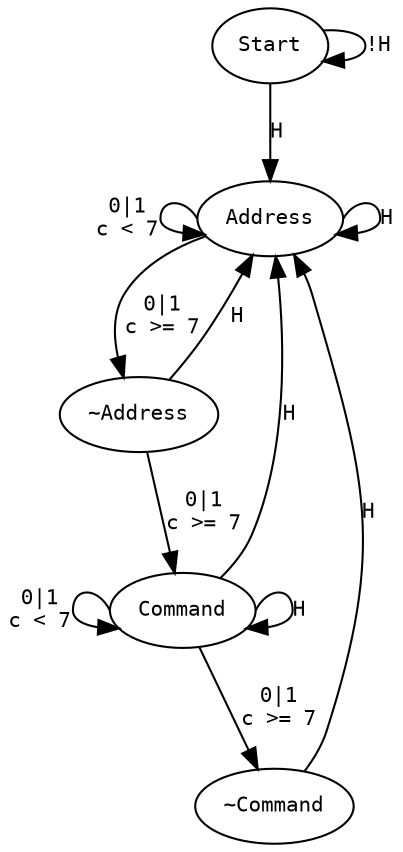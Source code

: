 digraph {
node [fontname="courier",fontsize=10]
edge [fontname="courier",fontsize=10]
Start -> Start [label="!H"]
Start -> Address [label=H]
Address : w -> Address [label="0|1\nc < 7"]
Address : e -> Address [label=H]
Address -> "~Address" [label="0|1\nc >= 7"]
"~Address" -> Address [label=H]
"~Address" -> Command [label="0|1\nc >= 7"]
Command -> Address[label=H]
Command : w -> Command [label="0|1\nc < 7"]
Command : e -> Command [label=H]
Command -> "~Command" [label="0|1\nc >= 7"]
"~Command" -> Address [label=H]
}